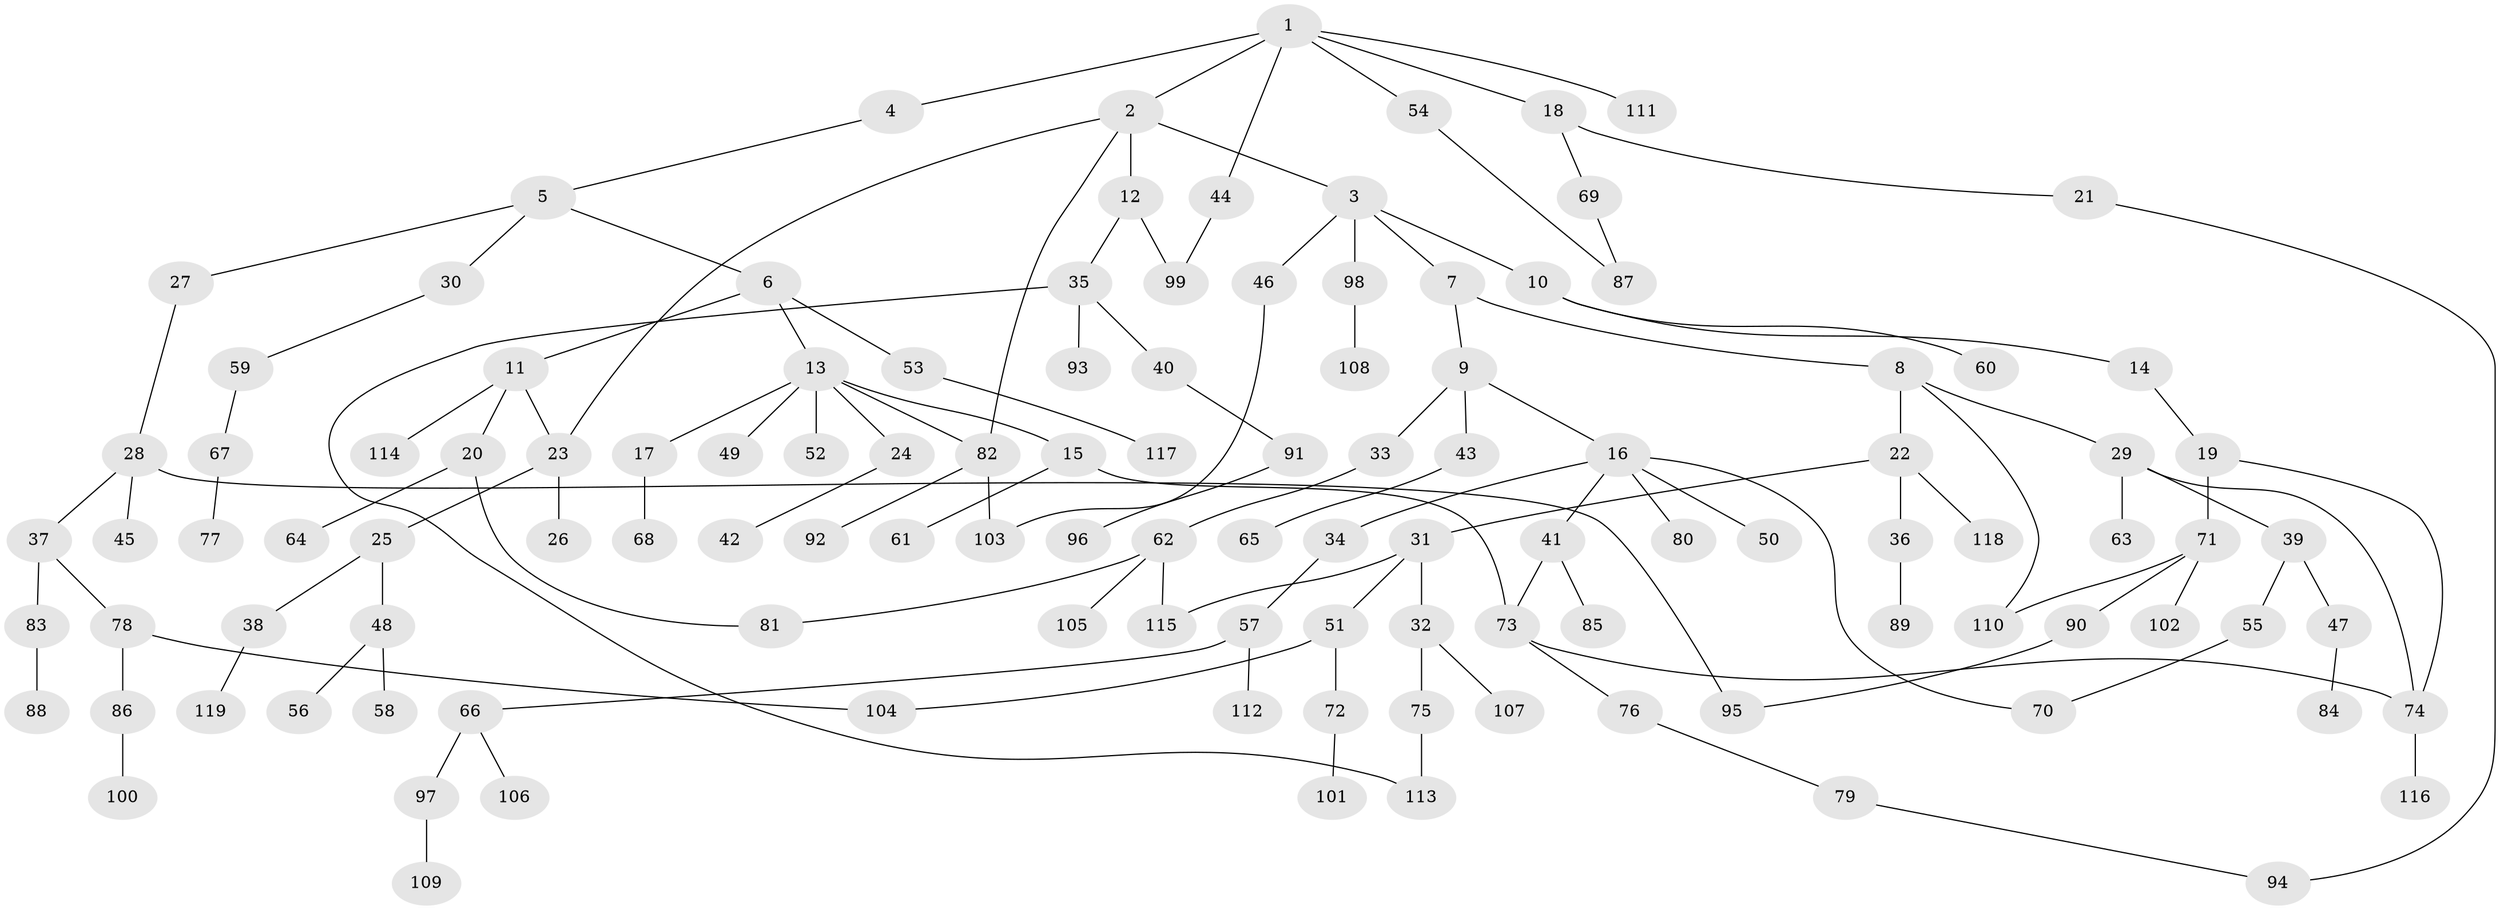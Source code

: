 // Generated by graph-tools (version 1.1) at 2025/00/03/09/25 03:00:57]
// undirected, 119 vertices, 134 edges
graph export_dot {
graph [start="1"]
  node [color=gray90,style=filled];
  1;
  2;
  3;
  4;
  5;
  6;
  7;
  8;
  9;
  10;
  11;
  12;
  13;
  14;
  15;
  16;
  17;
  18;
  19;
  20;
  21;
  22;
  23;
  24;
  25;
  26;
  27;
  28;
  29;
  30;
  31;
  32;
  33;
  34;
  35;
  36;
  37;
  38;
  39;
  40;
  41;
  42;
  43;
  44;
  45;
  46;
  47;
  48;
  49;
  50;
  51;
  52;
  53;
  54;
  55;
  56;
  57;
  58;
  59;
  60;
  61;
  62;
  63;
  64;
  65;
  66;
  67;
  68;
  69;
  70;
  71;
  72;
  73;
  74;
  75;
  76;
  77;
  78;
  79;
  80;
  81;
  82;
  83;
  84;
  85;
  86;
  87;
  88;
  89;
  90;
  91;
  92;
  93;
  94;
  95;
  96;
  97;
  98;
  99;
  100;
  101;
  102;
  103;
  104;
  105;
  106;
  107;
  108;
  109;
  110;
  111;
  112;
  113;
  114;
  115;
  116;
  117;
  118;
  119;
  1 -- 2;
  1 -- 4;
  1 -- 18;
  1 -- 44;
  1 -- 54;
  1 -- 111;
  2 -- 3;
  2 -- 12;
  2 -- 82;
  2 -- 23;
  3 -- 7;
  3 -- 10;
  3 -- 46;
  3 -- 98;
  4 -- 5;
  5 -- 6;
  5 -- 27;
  5 -- 30;
  6 -- 11;
  6 -- 13;
  6 -- 53;
  7 -- 8;
  7 -- 9;
  8 -- 22;
  8 -- 29;
  8 -- 110;
  9 -- 16;
  9 -- 33;
  9 -- 43;
  10 -- 14;
  10 -- 60;
  11 -- 20;
  11 -- 23;
  11 -- 114;
  12 -- 35;
  12 -- 99;
  13 -- 15;
  13 -- 17;
  13 -- 24;
  13 -- 49;
  13 -- 52;
  13 -- 82;
  14 -- 19;
  15 -- 61;
  15 -- 73;
  16 -- 34;
  16 -- 41;
  16 -- 50;
  16 -- 80;
  16 -- 70;
  17 -- 68;
  18 -- 21;
  18 -- 69;
  19 -- 71;
  19 -- 74;
  20 -- 64;
  20 -- 81;
  21 -- 94;
  22 -- 31;
  22 -- 36;
  22 -- 118;
  23 -- 25;
  23 -- 26;
  24 -- 42;
  25 -- 38;
  25 -- 48;
  27 -- 28;
  28 -- 37;
  28 -- 45;
  28 -- 95;
  29 -- 39;
  29 -- 63;
  29 -- 74;
  30 -- 59;
  31 -- 32;
  31 -- 51;
  31 -- 115;
  32 -- 75;
  32 -- 107;
  33 -- 62;
  34 -- 57;
  35 -- 40;
  35 -- 93;
  35 -- 113;
  36 -- 89;
  37 -- 78;
  37 -- 83;
  38 -- 119;
  39 -- 47;
  39 -- 55;
  40 -- 91;
  41 -- 85;
  41 -- 73;
  43 -- 65;
  44 -- 99;
  46 -- 103;
  47 -- 84;
  48 -- 56;
  48 -- 58;
  51 -- 72;
  51 -- 104;
  53 -- 117;
  54 -- 87;
  55 -- 70;
  57 -- 66;
  57 -- 112;
  59 -- 67;
  62 -- 81;
  62 -- 105;
  62 -- 115;
  66 -- 97;
  66 -- 106;
  67 -- 77;
  69 -- 87;
  71 -- 90;
  71 -- 102;
  71 -- 110;
  72 -- 101;
  73 -- 76;
  73 -- 74;
  74 -- 116;
  75 -- 113;
  76 -- 79;
  78 -- 86;
  78 -- 104;
  79 -- 94;
  82 -- 92;
  82 -- 103;
  83 -- 88;
  86 -- 100;
  90 -- 95;
  91 -- 96;
  97 -- 109;
  98 -- 108;
}
